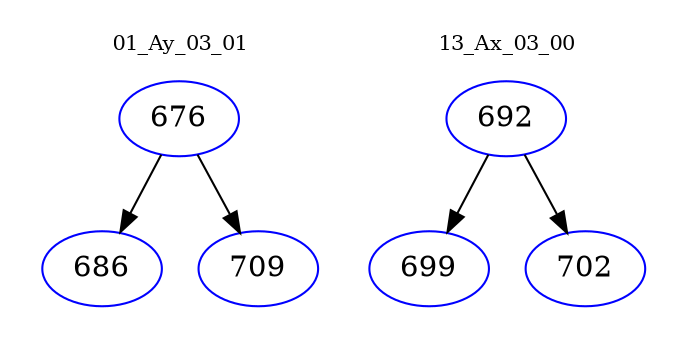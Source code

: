 digraph{
subgraph cluster_0 {
color = white
label = "01_Ay_03_01";
fontsize=10;
T0_676 [label="676", color="blue"]
T0_676 -> T0_686 [color="black"]
T0_686 [label="686", color="blue"]
T0_676 -> T0_709 [color="black"]
T0_709 [label="709", color="blue"]
}
subgraph cluster_1 {
color = white
label = "13_Ax_03_00";
fontsize=10;
T1_692 [label="692", color="blue"]
T1_692 -> T1_699 [color="black"]
T1_699 [label="699", color="blue"]
T1_692 -> T1_702 [color="black"]
T1_702 [label="702", color="blue"]
}
}
